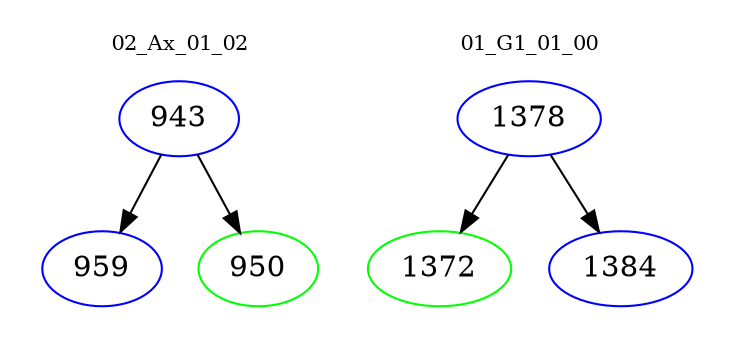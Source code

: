 digraph{
subgraph cluster_0 {
color = white
label = "02_Ax_01_02";
fontsize=10;
T0_943 [label="943", color="blue"]
T0_943 -> T0_959 [color="black"]
T0_959 [label="959", color="blue"]
T0_943 -> T0_950 [color="black"]
T0_950 [label="950", color="green"]
}
subgraph cluster_1 {
color = white
label = "01_G1_01_00";
fontsize=10;
T1_1378 [label="1378", color="blue"]
T1_1378 -> T1_1372 [color="black"]
T1_1372 [label="1372", color="green"]
T1_1378 -> T1_1384 [color="black"]
T1_1384 [label="1384", color="blue"]
}
}
